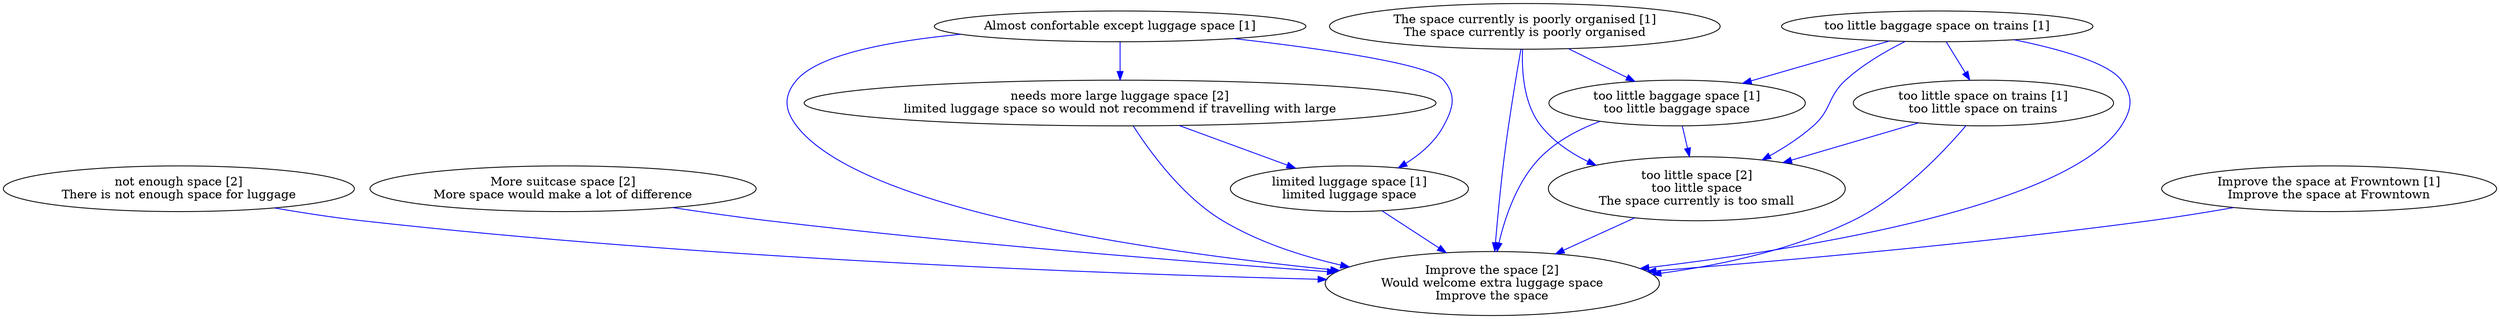 digraph collapsedGraph {
"not enough space [2]\nThere is not enough space for luggage""More suitcase space [2]\nMore space would make a lot of difference""Improve the space [2]\nWould welcome extra luggage space\nImprove the space""needs more large luggage space [2]\nlimited luggage space so would not recommend if travelling with large""too little space [2]\ntoo little space\nThe space currently is too small""Almost confortable except luggage space [1]""Improve the space at Frowntown [1]\nImprove the space at Frowntown""The space currently is poorly organised [1]\nThe space currently is poorly organised""limited luggage space [1]\nlimited luggage space""too little baggage space on trains [1]""too little baggage space [1]\ntoo little baggage space""too little space on trains [1]\ntoo little space on trains""Almost confortable except luggage space [1]" -> "needs more large luggage space [2]\nlimited luggage space so would not recommend if travelling with large" [color=blue]
"not enough space [2]\nThere is not enough space for luggage" -> "Improve the space [2]\nWould welcome extra luggage space\nImprove the space" [color=blue]
"limited luggage space [1]\nlimited luggage space" -> "Improve the space [2]\nWould welcome extra luggage space\nImprove the space" [color=blue]
"The space currently is poorly organised [1]\nThe space currently is poorly organised" -> "too little space [2]\ntoo little space\nThe space currently is too small" [color=blue]
"The space currently is poorly organised [1]\nThe space currently is poorly organised" -> "Improve the space [2]\nWould welcome extra luggage space\nImprove the space" [color=blue]
"More suitcase space [2]\nMore space would make a lot of difference" -> "Improve the space [2]\nWould welcome extra luggage space\nImprove the space" [color=blue]
"needs more large luggage space [2]\nlimited luggage space so would not recommend if travelling with large" -> "Improve the space [2]\nWould welcome extra luggage space\nImprove the space" [color=blue]
"Almost confortable except luggage space [1]" -> "Improve the space [2]\nWould welcome extra luggage space\nImprove the space" [color=blue]
"too little space on trains [1]\ntoo little space on trains" -> "too little space [2]\ntoo little space\nThe space currently is too small" [color=blue]
"needs more large luggage space [2]\nlimited luggage space so would not recommend if travelling with large" -> "limited luggage space [1]\nlimited luggage space" [color=blue]
"too little space on trains [1]\ntoo little space on trains" -> "Improve the space [2]\nWould welcome extra luggage space\nImprove the space" [color=blue]
"Almost confortable except luggage space [1]" -> "limited luggage space [1]\nlimited luggage space" [color=blue]
"Improve the space at Frowntown [1]\nImprove the space at Frowntown" -> "Improve the space [2]\nWould welcome extra luggage space\nImprove the space" [color=blue]
"too little space [2]\ntoo little space\nThe space currently is too small" -> "Improve the space [2]\nWould welcome extra luggage space\nImprove the space" [color=blue]
"The space currently is poorly organised [1]\nThe space currently is poorly organised" -> "too little baggage space [1]\ntoo little baggage space" [color=blue]
"too little baggage space [1]\ntoo little baggage space" -> "Improve the space [2]\nWould welcome extra luggage space\nImprove the space" [color=blue]
"too little baggage space [1]\ntoo little baggage space" -> "too little space [2]\ntoo little space\nThe space currently is too small" [color=blue]
"too little baggage space on trains [1]" -> "Improve the space [2]\nWould welcome extra luggage space\nImprove the space" [color=blue]
"too little baggage space on trains [1]" -> "too little space [2]\ntoo little space\nThe space currently is too small" [color=blue]
"too little baggage space on trains [1]" -> "too little baggage space [1]\ntoo little baggage space" [color=blue]
"too little baggage space on trains [1]" -> "too little space on trains [1]\ntoo little space on trains" [color=blue]
}